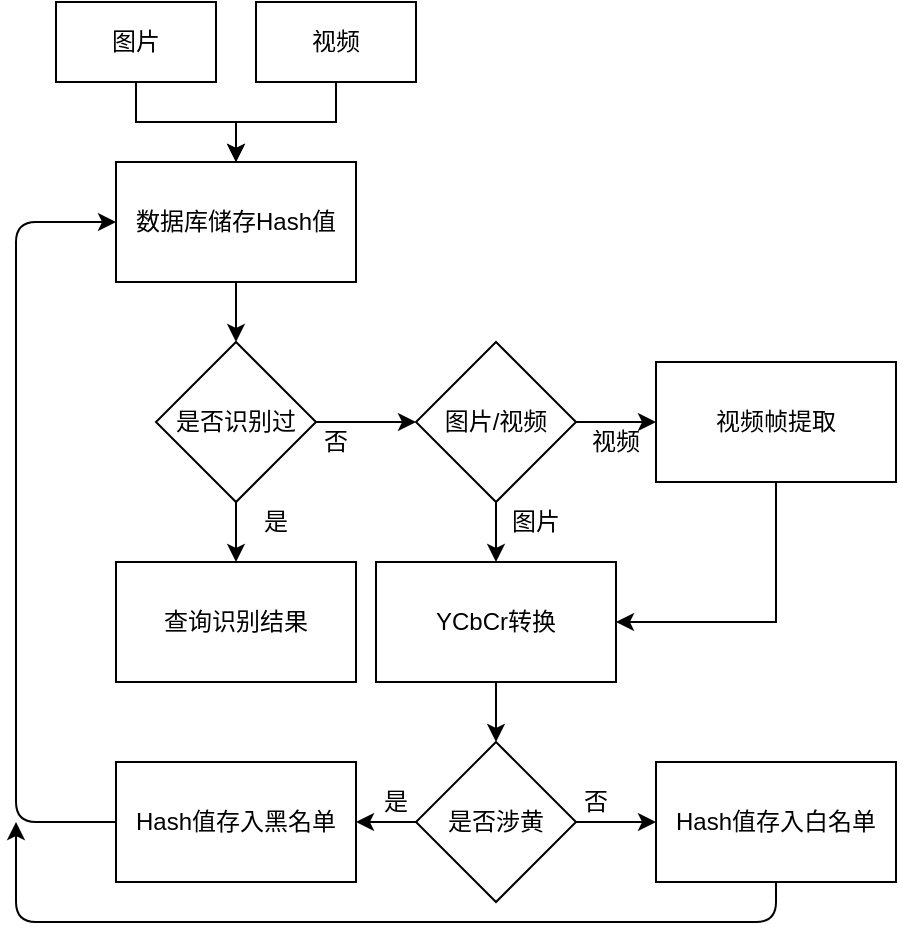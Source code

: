 <mxfile version="14.5.10" type="github">
  <diagram id="fWlvHiTpuMAYNHpg1gDB" name="第 1 页">
    <mxGraphModel dx="733" dy="547" grid="1" gridSize="10" guides="1" tooltips="1" connect="1" arrows="1" fold="1" page="1" pageScale="1" pageWidth="827" pageHeight="1169" math="0" shadow="0">
      <root>
        <mxCell id="0" />
        <mxCell id="1" parent="0" />
        <mxCell id="ouAkO3ptA8BJZqxcXkxW-4" value="" style="edgeStyle=orthogonalEdgeStyle;rounded=0;orthogonalLoop=1;jettySize=auto;html=1;" edge="1" parent="1" source="ouAkO3ptA8BJZqxcXkxW-1" target="ouAkO3ptA8BJZqxcXkxW-3">
          <mxGeometry relative="1" as="geometry" />
        </mxCell>
        <mxCell id="ouAkO3ptA8BJZqxcXkxW-1" value="图片" style="rounded=0;whiteSpace=wrap;html=1;" vertex="1" parent="1">
          <mxGeometry x="360" y="100" width="80" height="40" as="geometry" />
        </mxCell>
        <mxCell id="ouAkO3ptA8BJZqxcXkxW-5" value="" style="edgeStyle=orthogonalEdgeStyle;rounded=0;orthogonalLoop=1;jettySize=auto;html=1;" edge="1" parent="1" source="ouAkO3ptA8BJZqxcXkxW-2" target="ouAkO3ptA8BJZqxcXkxW-3">
          <mxGeometry relative="1" as="geometry" />
        </mxCell>
        <mxCell id="ouAkO3ptA8BJZqxcXkxW-2" value="视频" style="rounded=0;whiteSpace=wrap;html=1;" vertex="1" parent="1">
          <mxGeometry x="460" y="100" width="80" height="40" as="geometry" />
        </mxCell>
        <mxCell id="ouAkO3ptA8BJZqxcXkxW-9" value="" style="edgeStyle=orthogonalEdgeStyle;rounded=0;orthogonalLoop=1;jettySize=auto;html=1;" edge="1" parent="1" source="ouAkO3ptA8BJZqxcXkxW-3" target="ouAkO3ptA8BJZqxcXkxW-8">
          <mxGeometry relative="1" as="geometry" />
        </mxCell>
        <mxCell id="ouAkO3ptA8BJZqxcXkxW-3" value="数据库储存Hash值" style="rounded=0;whiteSpace=wrap;html=1;" vertex="1" parent="1">
          <mxGeometry x="390" y="180" width="120" height="60" as="geometry" />
        </mxCell>
        <mxCell id="ouAkO3ptA8BJZqxcXkxW-11" value="" style="edgeStyle=orthogonalEdgeStyle;rounded=0;orthogonalLoop=1;jettySize=auto;html=1;" edge="1" parent="1" source="ouAkO3ptA8BJZqxcXkxW-8" target="ouAkO3ptA8BJZqxcXkxW-10">
          <mxGeometry relative="1" as="geometry" />
        </mxCell>
        <mxCell id="ouAkO3ptA8BJZqxcXkxW-13" value="" style="edgeStyle=orthogonalEdgeStyle;rounded=0;orthogonalLoop=1;jettySize=auto;html=1;" edge="1" parent="1" source="ouAkO3ptA8BJZqxcXkxW-8" target="ouAkO3ptA8BJZqxcXkxW-12">
          <mxGeometry relative="1" as="geometry" />
        </mxCell>
        <mxCell id="ouAkO3ptA8BJZqxcXkxW-8" value="是否识别过" style="rhombus;whiteSpace=wrap;html=1;rounded=0;" vertex="1" parent="1">
          <mxGeometry x="410" y="270" width="80" height="80" as="geometry" />
        </mxCell>
        <mxCell id="ouAkO3ptA8BJZqxcXkxW-10" value="查询识别结果" style="whiteSpace=wrap;html=1;rounded=0;" vertex="1" parent="1">
          <mxGeometry x="390" y="380" width="120" height="60" as="geometry" />
        </mxCell>
        <mxCell id="ouAkO3ptA8BJZqxcXkxW-15" value="" style="edgeStyle=orthogonalEdgeStyle;rounded=0;orthogonalLoop=1;jettySize=auto;html=1;" edge="1" parent="1" source="ouAkO3ptA8BJZqxcXkxW-12" target="ouAkO3ptA8BJZqxcXkxW-14">
          <mxGeometry relative="1" as="geometry" />
        </mxCell>
        <mxCell id="ouAkO3ptA8BJZqxcXkxW-21" value="" style="edgeStyle=orthogonalEdgeStyle;rounded=0;orthogonalLoop=1;jettySize=auto;html=1;" edge="1" parent="1" source="ouAkO3ptA8BJZqxcXkxW-12" target="ouAkO3ptA8BJZqxcXkxW-20">
          <mxGeometry relative="1" as="geometry" />
        </mxCell>
        <mxCell id="ouAkO3ptA8BJZqxcXkxW-12" value="图片/视频" style="rhombus;whiteSpace=wrap;html=1;rounded=0;" vertex="1" parent="1">
          <mxGeometry x="540" y="270" width="80" height="80" as="geometry" />
        </mxCell>
        <mxCell id="ouAkO3ptA8BJZqxcXkxW-26" value="" style="edgeStyle=orthogonalEdgeStyle;rounded=0;orthogonalLoop=1;jettySize=auto;html=1;" edge="1" parent="1" source="ouAkO3ptA8BJZqxcXkxW-14" target="ouAkO3ptA8BJZqxcXkxW-25">
          <mxGeometry relative="1" as="geometry" />
        </mxCell>
        <mxCell id="ouAkO3ptA8BJZqxcXkxW-14" value="YCbCr转换" style="whiteSpace=wrap;html=1;rounded=0;" vertex="1" parent="1">
          <mxGeometry x="520" y="380" width="120" height="60" as="geometry" />
        </mxCell>
        <mxCell id="ouAkO3ptA8BJZqxcXkxW-16" value="是" style="text;html=1;strokeColor=none;fillColor=none;align=center;verticalAlign=middle;whiteSpace=wrap;rounded=0;" vertex="1" parent="1">
          <mxGeometry x="450" y="350" width="40" height="20" as="geometry" />
        </mxCell>
        <mxCell id="ouAkO3ptA8BJZqxcXkxW-17" value="否" style="text;html=1;strokeColor=none;fillColor=none;align=center;verticalAlign=middle;whiteSpace=wrap;rounded=0;" vertex="1" parent="1">
          <mxGeometry x="480" y="310" width="40" height="20" as="geometry" />
        </mxCell>
        <mxCell id="ouAkO3ptA8BJZqxcXkxW-18" value="图片" style="text;html=1;strokeColor=none;fillColor=none;align=center;verticalAlign=middle;whiteSpace=wrap;rounded=0;" vertex="1" parent="1">
          <mxGeometry x="580" y="350" width="40" height="20" as="geometry" />
        </mxCell>
        <mxCell id="ouAkO3ptA8BJZqxcXkxW-24" value="" style="edgeStyle=orthogonalEdgeStyle;rounded=0;orthogonalLoop=1;jettySize=auto;html=1;entryX=1;entryY=0.5;entryDx=0;entryDy=0;" edge="1" parent="1" source="ouAkO3ptA8BJZqxcXkxW-20" target="ouAkO3ptA8BJZqxcXkxW-14">
          <mxGeometry relative="1" as="geometry">
            <mxPoint x="770" y="460" as="targetPoint" />
            <Array as="points">
              <mxPoint x="720" y="410" />
            </Array>
          </mxGeometry>
        </mxCell>
        <mxCell id="ouAkO3ptA8BJZqxcXkxW-20" value="视频帧提取" style="whiteSpace=wrap;html=1;rounded=0;" vertex="1" parent="1">
          <mxGeometry x="660" y="280" width="120" height="60" as="geometry" />
        </mxCell>
        <mxCell id="ouAkO3ptA8BJZqxcXkxW-22" value="视频" style="text;html=1;strokeColor=none;fillColor=none;align=center;verticalAlign=middle;whiteSpace=wrap;rounded=0;" vertex="1" parent="1">
          <mxGeometry x="620" y="310" width="40" height="20" as="geometry" />
        </mxCell>
        <mxCell id="ouAkO3ptA8BJZqxcXkxW-28" value="" style="edgeStyle=orthogonalEdgeStyle;rounded=0;orthogonalLoop=1;jettySize=auto;html=1;" edge="1" parent="1" source="ouAkO3ptA8BJZqxcXkxW-25" target="ouAkO3ptA8BJZqxcXkxW-27">
          <mxGeometry relative="1" as="geometry" />
        </mxCell>
        <mxCell id="ouAkO3ptA8BJZqxcXkxW-30" value="" style="edgeStyle=orthogonalEdgeStyle;rounded=0;orthogonalLoop=1;jettySize=auto;html=1;" edge="1" parent="1" source="ouAkO3ptA8BJZqxcXkxW-25" target="ouAkO3ptA8BJZqxcXkxW-29">
          <mxGeometry relative="1" as="geometry" />
        </mxCell>
        <mxCell id="ouAkO3ptA8BJZqxcXkxW-25" value="是否涉黄" style="rhombus;whiteSpace=wrap;html=1;rounded=0;" vertex="1" parent="1">
          <mxGeometry x="540" y="470" width="80" height="80" as="geometry" />
        </mxCell>
        <mxCell id="ouAkO3ptA8BJZqxcXkxW-27" value="Hash值存入黑名单" style="whiteSpace=wrap;html=1;rounded=0;" vertex="1" parent="1">
          <mxGeometry x="390" y="480" width="120" height="60" as="geometry" />
        </mxCell>
        <mxCell id="ouAkO3ptA8BJZqxcXkxW-29" value="&lt;span&gt;Hash值存入白名单&lt;/span&gt;" style="whiteSpace=wrap;html=1;rounded=0;" vertex="1" parent="1">
          <mxGeometry x="660" y="480" width="120" height="60" as="geometry" />
        </mxCell>
        <mxCell id="ouAkO3ptA8BJZqxcXkxW-31" value="是" style="text;html=1;strokeColor=none;fillColor=none;align=center;verticalAlign=middle;whiteSpace=wrap;rounded=0;" vertex="1" parent="1">
          <mxGeometry x="510" y="490" width="40" height="20" as="geometry" />
        </mxCell>
        <mxCell id="ouAkO3ptA8BJZqxcXkxW-32" value="否" style="text;html=1;strokeColor=none;fillColor=none;align=center;verticalAlign=middle;whiteSpace=wrap;rounded=0;" vertex="1" parent="1">
          <mxGeometry x="610" y="490" width="40" height="20" as="geometry" />
        </mxCell>
        <mxCell id="ouAkO3ptA8BJZqxcXkxW-35" value="" style="endArrow=classic;html=1;exitX=0;exitY=0.5;exitDx=0;exitDy=0;entryX=0;entryY=0.5;entryDx=0;entryDy=0;" edge="1" parent="1" source="ouAkO3ptA8BJZqxcXkxW-27" target="ouAkO3ptA8BJZqxcXkxW-3">
          <mxGeometry width="50" height="50" relative="1" as="geometry">
            <mxPoint x="380" y="610" as="sourcePoint" />
            <mxPoint x="430" y="560" as="targetPoint" />
            <Array as="points">
              <mxPoint x="340" y="510" />
              <mxPoint x="340" y="210" />
            </Array>
          </mxGeometry>
        </mxCell>
        <mxCell id="ouAkO3ptA8BJZqxcXkxW-36" value="" style="endArrow=classic;html=1;exitX=0.5;exitY=1;exitDx=0;exitDy=0;" edge="1" parent="1" source="ouAkO3ptA8BJZqxcXkxW-29">
          <mxGeometry width="50" height="50" relative="1" as="geometry">
            <mxPoint x="420" y="420" as="sourcePoint" />
            <mxPoint x="340" y="510" as="targetPoint" />
            <Array as="points">
              <mxPoint x="720" y="560" />
              <mxPoint x="340" y="560" />
            </Array>
          </mxGeometry>
        </mxCell>
      </root>
    </mxGraphModel>
  </diagram>
</mxfile>
